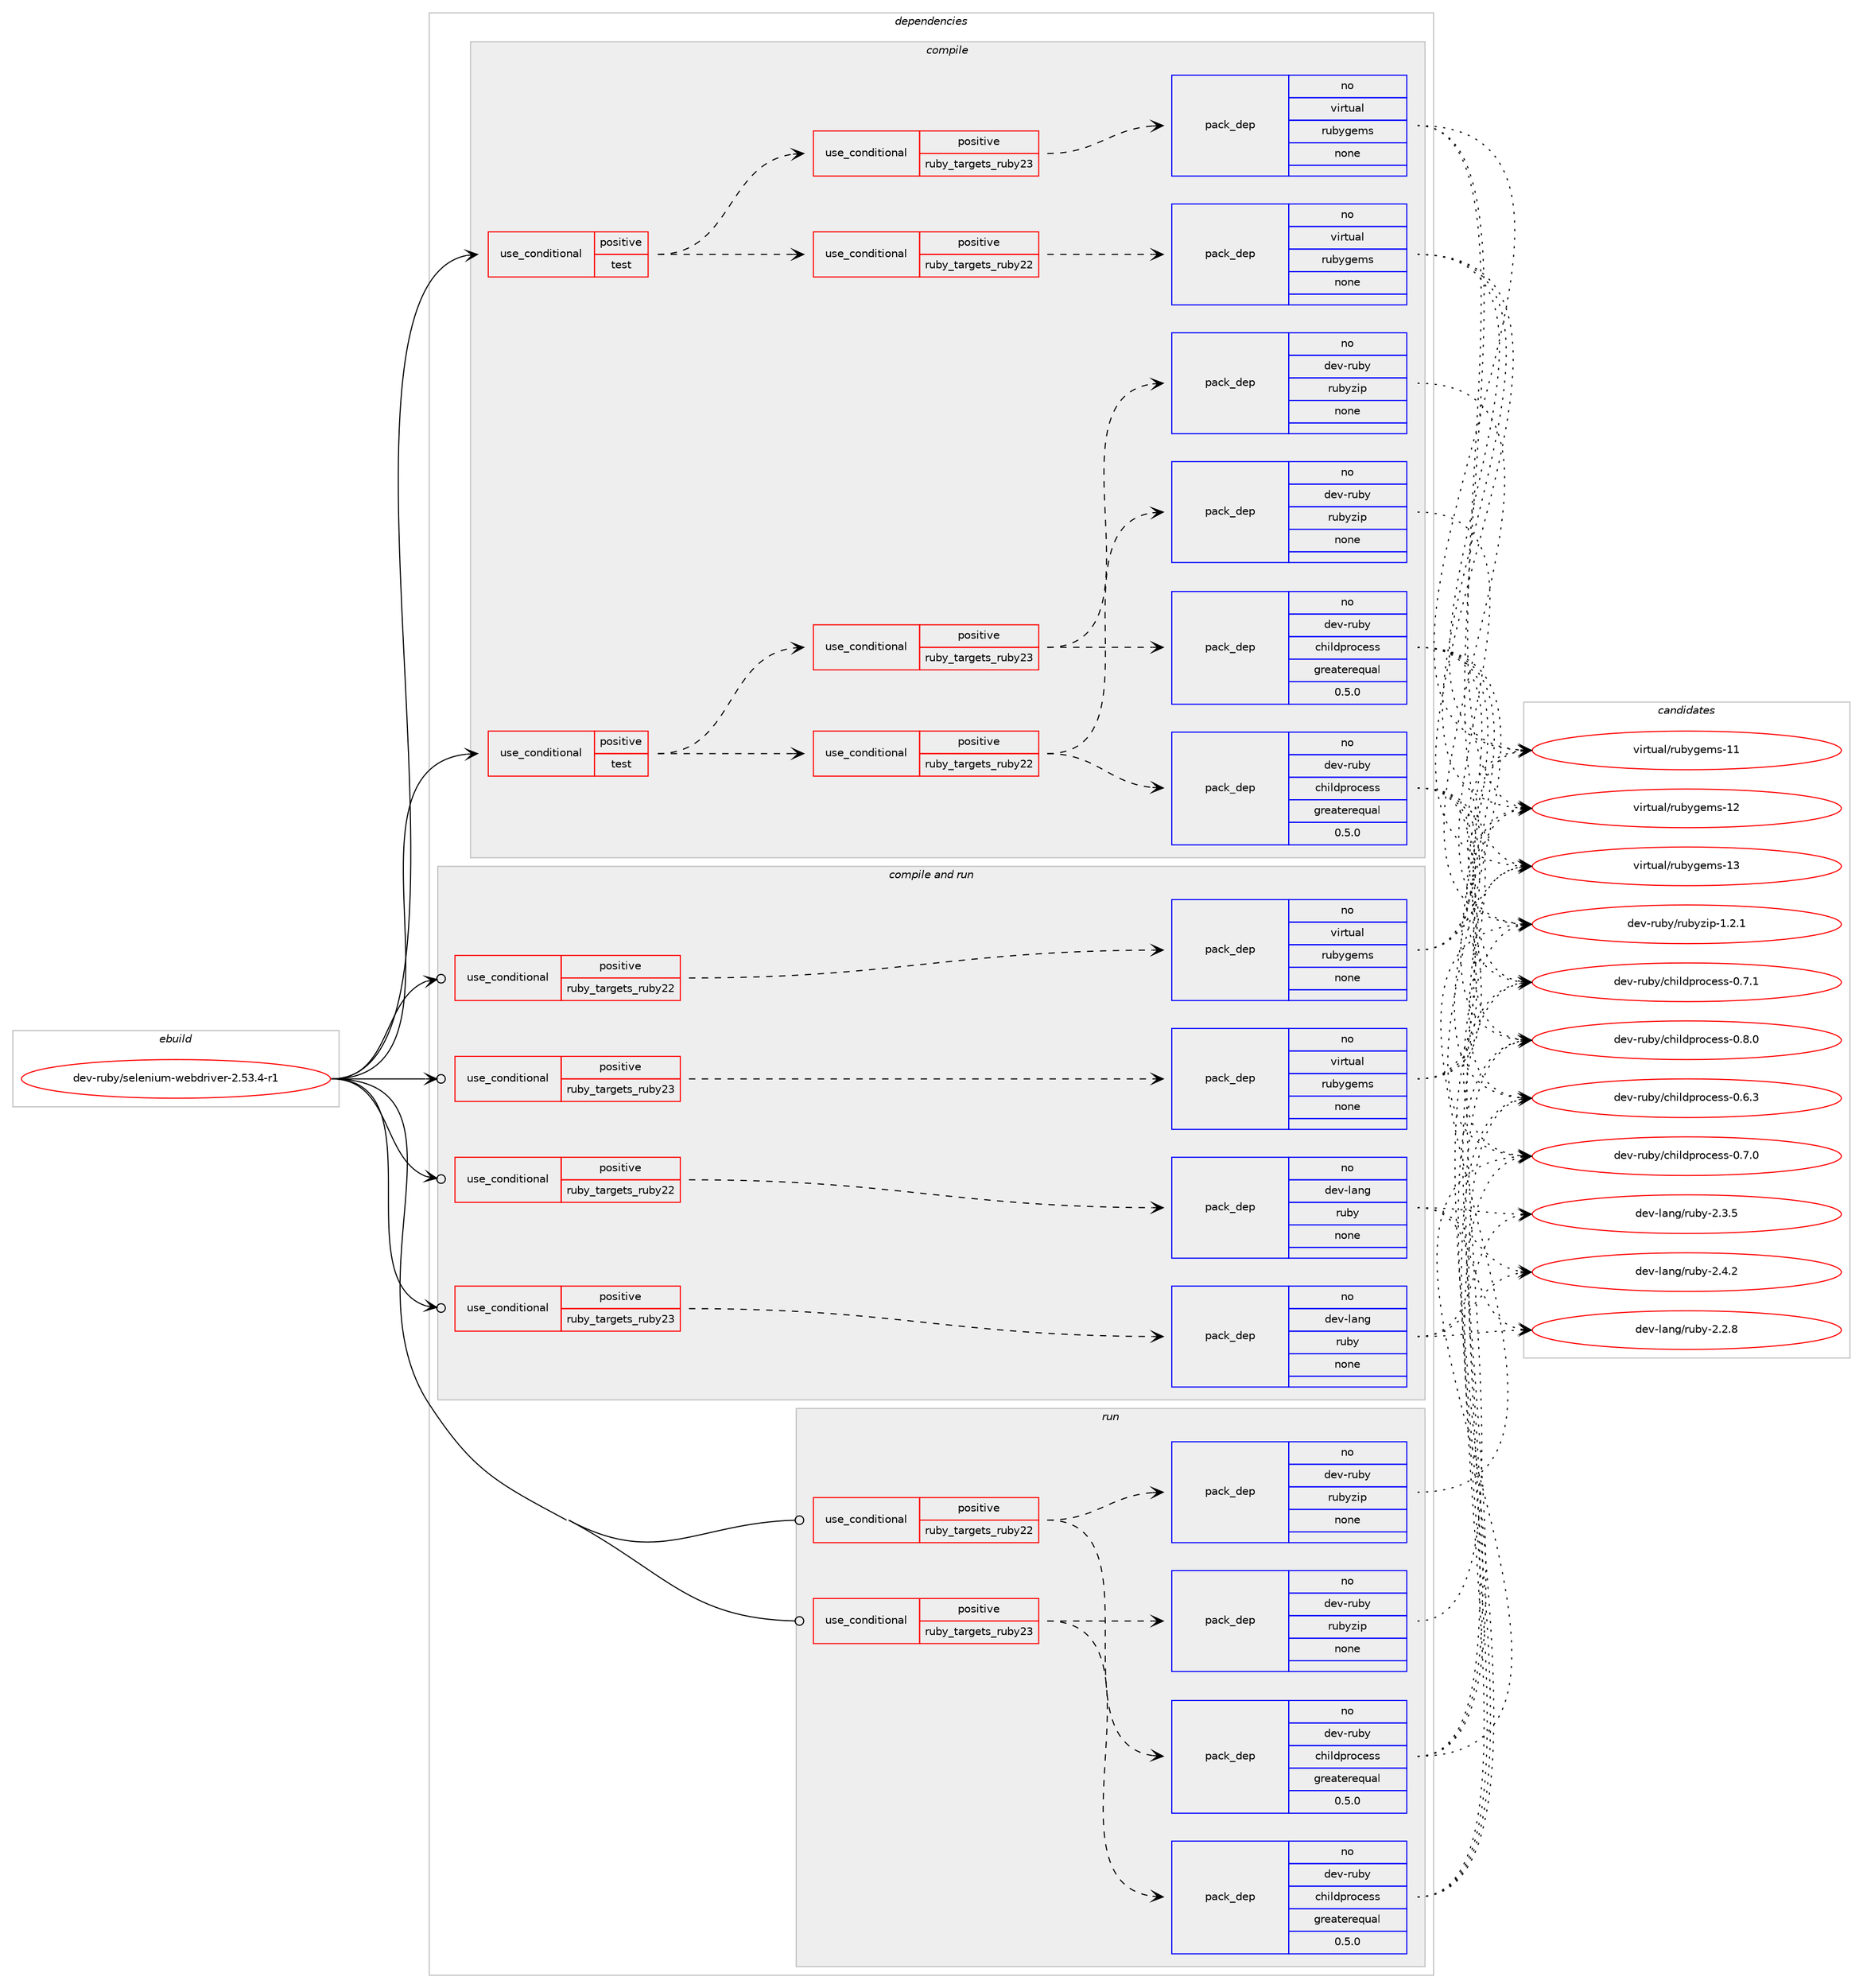 digraph prolog {

# *************
# Graph options
# *************

newrank=true;
concentrate=true;
compound=true;
graph [rankdir=LR,fontname=Helvetica,fontsize=10,ranksep=1.5];#, ranksep=2.5, nodesep=0.2];
edge  [arrowhead=vee];
node  [fontname=Helvetica,fontsize=10];

# **********
# The ebuild
# **********

subgraph cluster_leftcol {
color=gray;
rank=same;
label=<<i>ebuild</i>>;
id [label="dev-ruby/selenium-webdriver-2.53.4-r1", color=red, width=4, href="../dev-ruby/selenium-webdriver-2.53.4-r1.svg"];
}

# ****************
# The dependencies
# ****************

subgraph cluster_midcol {
color=gray;
label=<<i>dependencies</i>>;
subgraph cluster_compile {
fillcolor="#eeeeee";
style=filled;
label=<<i>compile</i>>;
subgraph cond72762 {
dependency270358 [label=<<TABLE BORDER="0" CELLBORDER="1" CELLSPACING="0" CELLPADDING="4"><TR><TD ROWSPAN="3" CELLPADDING="10">use_conditional</TD></TR><TR><TD>positive</TD></TR><TR><TD>test</TD></TR></TABLE>>, shape=none, color=red];
subgraph cond72763 {
dependency270359 [label=<<TABLE BORDER="0" CELLBORDER="1" CELLSPACING="0" CELLPADDING="4"><TR><TD ROWSPAN="3" CELLPADDING="10">use_conditional</TD></TR><TR><TD>positive</TD></TR><TR><TD>ruby_targets_ruby22</TD></TR></TABLE>>, shape=none, color=red];
subgraph pack193482 {
dependency270360 [label=<<TABLE BORDER="0" CELLBORDER="1" CELLSPACING="0" CELLPADDING="4" WIDTH="220"><TR><TD ROWSPAN="6" CELLPADDING="30">pack_dep</TD></TR><TR><TD WIDTH="110">no</TD></TR><TR><TD>dev-ruby</TD></TR><TR><TD>childprocess</TD></TR><TR><TD>greaterequal</TD></TR><TR><TD>0.5.0</TD></TR></TABLE>>, shape=none, color=blue];
}
dependency270359:e -> dependency270360:w [weight=20,style="dashed",arrowhead="vee"];
subgraph pack193483 {
dependency270361 [label=<<TABLE BORDER="0" CELLBORDER="1" CELLSPACING="0" CELLPADDING="4" WIDTH="220"><TR><TD ROWSPAN="6" CELLPADDING="30">pack_dep</TD></TR><TR><TD WIDTH="110">no</TD></TR><TR><TD>dev-ruby</TD></TR><TR><TD>rubyzip</TD></TR><TR><TD>none</TD></TR><TR><TD></TD></TR></TABLE>>, shape=none, color=blue];
}
dependency270359:e -> dependency270361:w [weight=20,style="dashed",arrowhead="vee"];
}
dependency270358:e -> dependency270359:w [weight=20,style="dashed",arrowhead="vee"];
subgraph cond72764 {
dependency270362 [label=<<TABLE BORDER="0" CELLBORDER="1" CELLSPACING="0" CELLPADDING="4"><TR><TD ROWSPAN="3" CELLPADDING="10">use_conditional</TD></TR><TR><TD>positive</TD></TR><TR><TD>ruby_targets_ruby23</TD></TR></TABLE>>, shape=none, color=red];
subgraph pack193484 {
dependency270363 [label=<<TABLE BORDER="0" CELLBORDER="1" CELLSPACING="0" CELLPADDING="4" WIDTH="220"><TR><TD ROWSPAN="6" CELLPADDING="30">pack_dep</TD></TR><TR><TD WIDTH="110">no</TD></TR><TR><TD>dev-ruby</TD></TR><TR><TD>childprocess</TD></TR><TR><TD>greaterequal</TD></TR><TR><TD>0.5.0</TD></TR></TABLE>>, shape=none, color=blue];
}
dependency270362:e -> dependency270363:w [weight=20,style="dashed",arrowhead="vee"];
subgraph pack193485 {
dependency270364 [label=<<TABLE BORDER="0" CELLBORDER="1" CELLSPACING="0" CELLPADDING="4" WIDTH="220"><TR><TD ROWSPAN="6" CELLPADDING="30">pack_dep</TD></TR><TR><TD WIDTH="110">no</TD></TR><TR><TD>dev-ruby</TD></TR><TR><TD>rubyzip</TD></TR><TR><TD>none</TD></TR><TR><TD></TD></TR></TABLE>>, shape=none, color=blue];
}
dependency270362:e -> dependency270364:w [weight=20,style="dashed",arrowhead="vee"];
}
dependency270358:e -> dependency270362:w [weight=20,style="dashed",arrowhead="vee"];
}
id:e -> dependency270358:w [weight=20,style="solid",arrowhead="vee"];
subgraph cond72765 {
dependency270365 [label=<<TABLE BORDER="0" CELLBORDER="1" CELLSPACING="0" CELLPADDING="4"><TR><TD ROWSPAN="3" CELLPADDING="10">use_conditional</TD></TR><TR><TD>positive</TD></TR><TR><TD>test</TD></TR></TABLE>>, shape=none, color=red];
subgraph cond72766 {
dependency270366 [label=<<TABLE BORDER="0" CELLBORDER="1" CELLSPACING="0" CELLPADDING="4"><TR><TD ROWSPAN="3" CELLPADDING="10">use_conditional</TD></TR><TR><TD>positive</TD></TR><TR><TD>ruby_targets_ruby22</TD></TR></TABLE>>, shape=none, color=red];
subgraph pack193486 {
dependency270367 [label=<<TABLE BORDER="0" CELLBORDER="1" CELLSPACING="0" CELLPADDING="4" WIDTH="220"><TR><TD ROWSPAN="6" CELLPADDING="30">pack_dep</TD></TR><TR><TD WIDTH="110">no</TD></TR><TR><TD>virtual</TD></TR><TR><TD>rubygems</TD></TR><TR><TD>none</TD></TR><TR><TD></TD></TR></TABLE>>, shape=none, color=blue];
}
dependency270366:e -> dependency270367:w [weight=20,style="dashed",arrowhead="vee"];
}
dependency270365:e -> dependency270366:w [weight=20,style="dashed",arrowhead="vee"];
subgraph cond72767 {
dependency270368 [label=<<TABLE BORDER="0" CELLBORDER="1" CELLSPACING="0" CELLPADDING="4"><TR><TD ROWSPAN="3" CELLPADDING="10">use_conditional</TD></TR><TR><TD>positive</TD></TR><TR><TD>ruby_targets_ruby23</TD></TR></TABLE>>, shape=none, color=red];
subgraph pack193487 {
dependency270369 [label=<<TABLE BORDER="0" CELLBORDER="1" CELLSPACING="0" CELLPADDING="4" WIDTH="220"><TR><TD ROWSPAN="6" CELLPADDING="30">pack_dep</TD></TR><TR><TD WIDTH="110">no</TD></TR><TR><TD>virtual</TD></TR><TR><TD>rubygems</TD></TR><TR><TD>none</TD></TR><TR><TD></TD></TR></TABLE>>, shape=none, color=blue];
}
dependency270368:e -> dependency270369:w [weight=20,style="dashed",arrowhead="vee"];
}
dependency270365:e -> dependency270368:w [weight=20,style="dashed",arrowhead="vee"];
}
id:e -> dependency270365:w [weight=20,style="solid",arrowhead="vee"];
}
subgraph cluster_compileandrun {
fillcolor="#eeeeee";
style=filled;
label=<<i>compile and run</i>>;
subgraph cond72768 {
dependency270370 [label=<<TABLE BORDER="0" CELLBORDER="1" CELLSPACING="0" CELLPADDING="4"><TR><TD ROWSPAN="3" CELLPADDING="10">use_conditional</TD></TR><TR><TD>positive</TD></TR><TR><TD>ruby_targets_ruby22</TD></TR></TABLE>>, shape=none, color=red];
subgraph pack193488 {
dependency270371 [label=<<TABLE BORDER="0" CELLBORDER="1" CELLSPACING="0" CELLPADDING="4" WIDTH="220"><TR><TD ROWSPAN="6" CELLPADDING="30">pack_dep</TD></TR><TR><TD WIDTH="110">no</TD></TR><TR><TD>dev-lang</TD></TR><TR><TD>ruby</TD></TR><TR><TD>none</TD></TR><TR><TD></TD></TR></TABLE>>, shape=none, color=blue];
}
dependency270370:e -> dependency270371:w [weight=20,style="dashed",arrowhead="vee"];
}
id:e -> dependency270370:w [weight=20,style="solid",arrowhead="odotvee"];
subgraph cond72769 {
dependency270372 [label=<<TABLE BORDER="0" CELLBORDER="1" CELLSPACING="0" CELLPADDING="4"><TR><TD ROWSPAN="3" CELLPADDING="10">use_conditional</TD></TR><TR><TD>positive</TD></TR><TR><TD>ruby_targets_ruby22</TD></TR></TABLE>>, shape=none, color=red];
subgraph pack193489 {
dependency270373 [label=<<TABLE BORDER="0" CELLBORDER="1" CELLSPACING="0" CELLPADDING="4" WIDTH="220"><TR><TD ROWSPAN="6" CELLPADDING="30">pack_dep</TD></TR><TR><TD WIDTH="110">no</TD></TR><TR><TD>virtual</TD></TR><TR><TD>rubygems</TD></TR><TR><TD>none</TD></TR><TR><TD></TD></TR></TABLE>>, shape=none, color=blue];
}
dependency270372:e -> dependency270373:w [weight=20,style="dashed",arrowhead="vee"];
}
id:e -> dependency270372:w [weight=20,style="solid",arrowhead="odotvee"];
subgraph cond72770 {
dependency270374 [label=<<TABLE BORDER="0" CELLBORDER="1" CELLSPACING="0" CELLPADDING="4"><TR><TD ROWSPAN="3" CELLPADDING="10">use_conditional</TD></TR><TR><TD>positive</TD></TR><TR><TD>ruby_targets_ruby23</TD></TR></TABLE>>, shape=none, color=red];
subgraph pack193490 {
dependency270375 [label=<<TABLE BORDER="0" CELLBORDER="1" CELLSPACING="0" CELLPADDING="4" WIDTH="220"><TR><TD ROWSPAN="6" CELLPADDING="30">pack_dep</TD></TR><TR><TD WIDTH="110">no</TD></TR><TR><TD>dev-lang</TD></TR><TR><TD>ruby</TD></TR><TR><TD>none</TD></TR><TR><TD></TD></TR></TABLE>>, shape=none, color=blue];
}
dependency270374:e -> dependency270375:w [weight=20,style="dashed",arrowhead="vee"];
}
id:e -> dependency270374:w [weight=20,style="solid",arrowhead="odotvee"];
subgraph cond72771 {
dependency270376 [label=<<TABLE BORDER="0" CELLBORDER="1" CELLSPACING="0" CELLPADDING="4"><TR><TD ROWSPAN="3" CELLPADDING="10">use_conditional</TD></TR><TR><TD>positive</TD></TR><TR><TD>ruby_targets_ruby23</TD></TR></TABLE>>, shape=none, color=red];
subgraph pack193491 {
dependency270377 [label=<<TABLE BORDER="0" CELLBORDER="1" CELLSPACING="0" CELLPADDING="4" WIDTH="220"><TR><TD ROWSPAN="6" CELLPADDING="30">pack_dep</TD></TR><TR><TD WIDTH="110">no</TD></TR><TR><TD>virtual</TD></TR><TR><TD>rubygems</TD></TR><TR><TD>none</TD></TR><TR><TD></TD></TR></TABLE>>, shape=none, color=blue];
}
dependency270376:e -> dependency270377:w [weight=20,style="dashed",arrowhead="vee"];
}
id:e -> dependency270376:w [weight=20,style="solid",arrowhead="odotvee"];
}
subgraph cluster_run {
fillcolor="#eeeeee";
style=filled;
label=<<i>run</i>>;
subgraph cond72772 {
dependency270378 [label=<<TABLE BORDER="0" CELLBORDER="1" CELLSPACING="0" CELLPADDING="4"><TR><TD ROWSPAN="3" CELLPADDING="10">use_conditional</TD></TR><TR><TD>positive</TD></TR><TR><TD>ruby_targets_ruby22</TD></TR></TABLE>>, shape=none, color=red];
subgraph pack193492 {
dependency270379 [label=<<TABLE BORDER="0" CELLBORDER="1" CELLSPACING="0" CELLPADDING="4" WIDTH="220"><TR><TD ROWSPAN="6" CELLPADDING="30">pack_dep</TD></TR><TR><TD WIDTH="110">no</TD></TR><TR><TD>dev-ruby</TD></TR><TR><TD>childprocess</TD></TR><TR><TD>greaterequal</TD></TR><TR><TD>0.5.0</TD></TR></TABLE>>, shape=none, color=blue];
}
dependency270378:e -> dependency270379:w [weight=20,style="dashed",arrowhead="vee"];
subgraph pack193493 {
dependency270380 [label=<<TABLE BORDER="0" CELLBORDER="1" CELLSPACING="0" CELLPADDING="4" WIDTH="220"><TR><TD ROWSPAN="6" CELLPADDING="30">pack_dep</TD></TR><TR><TD WIDTH="110">no</TD></TR><TR><TD>dev-ruby</TD></TR><TR><TD>rubyzip</TD></TR><TR><TD>none</TD></TR><TR><TD></TD></TR></TABLE>>, shape=none, color=blue];
}
dependency270378:e -> dependency270380:w [weight=20,style="dashed",arrowhead="vee"];
}
id:e -> dependency270378:w [weight=20,style="solid",arrowhead="odot"];
subgraph cond72773 {
dependency270381 [label=<<TABLE BORDER="0" CELLBORDER="1" CELLSPACING="0" CELLPADDING="4"><TR><TD ROWSPAN="3" CELLPADDING="10">use_conditional</TD></TR><TR><TD>positive</TD></TR><TR><TD>ruby_targets_ruby23</TD></TR></TABLE>>, shape=none, color=red];
subgraph pack193494 {
dependency270382 [label=<<TABLE BORDER="0" CELLBORDER="1" CELLSPACING="0" CELLPADDING="4" WIDTH="220"><TR><TD ROWSPAN="6" CELLPADDING="30">pack_dep</TD></TR><TR><TD WIDTH="110">no</TD></TR><TR><TD>dev-ruby</TD></TR><TR><TD>childprocess</TD></TR><TR><TD>greaterequal</TD></TR><TR><TD>0.5.0</TD></TR></TABLE>>, shape=none, color=blue];
}
dependency270381:e -> dependency270382:w [weight=20,style="dashed",arrowhead="vee"];
subgraph pack193495 {
dependency270383 [label=<<TABLE BORDER="0" CELLBORDER="1" CELLSPACING="0" CELLPADDING="4" WIDTH="220"><TR><TD ROWSPAN="6" CELLPADDING="30">pack_dep</TD></TR><TR><TD WIDTH="110">no</TD></TR><TR><TD>dev-ruby</TD></TR><TR><TD>rubyzip</TD></TR><TR><TD>none</TD></TR><TR><TD></TD></TR></TABLE>>, shape=none, color=blue];
}
dependency270381:e -> dependency270383:w [weight=20,style="dashed",arrowhead="vee"];
}
id:e -> dependency270381:w [weight=20,style="solid",arrowhead="odot"];
}
}

# **************
# The candidates
# **************

subgraph cluster_choices {
rank=same;
color=gray;
label=<<i>candidates</i>>;

subgraph choice193482 {
color=black;
nodesep=1;
choice1001011184511411798121479910410510810011211411199101115115454846544651 [label="dev-ruby/childprocess-0.6.3", color=red, width=4,href="../dev-ruby/childprocess-0.6.3.svg"];
choice1001011184511411798121479910410510810011211411199101115115454846554648 [label="dev-ruby/childprocess-0.7.0", color=red, width=4,href="../dev-ruby/childprocess-0.7.0.svg"];
choice1001011184511411798121479910410510810011211411199101115115454846554649 [label="dev-ruby/childprocess-0.7.1", color=red, width=4,href="../dev-ruby/childprocess-0.7.1.svg"];
choice1001011184511411798121479910410510810011211411199101115115454846564648 [label="dev-ruby/childprocess-0.8.0", color=red, width=4,href="../dev-ruby/childprocess-0.8.0.svg"];
dependency270360:e -> choice1001011184511411798121479910410510810011211411199101115115454846544651:w [style=dotted,weight="100"];
dependency270360:e -> choice1001011184511411798121479910410510810011211411199101115115454846554648:w [style=dotted,weight="100"];
dependency270360:e -> choice1001011184511411798121479910410510810011211411199101115115454846554649:w [style=dotted,weight="100"];
dependency270360:e -> choice1001011184511411798121479910410510810011211411199101115115454846564648:w [style=dotted,weight="100"];
}
subgraph choice193483 {
color=black;
nodesep=1;
choice10010111845114117981214711411798121122105112454946504649 [label="dev-ruby/rubyzip-1.2.1", color=red, width=4,href="../dev-ruby/rubyzip-1.2.1.svg"];
dependency270361:e -> choice10010111845114117981214711411798121122105112454946504649:w [style=dotted,weight="100"];
}
subgraph choice193484 {
color=black;
nodesep=1;
choice1001011184511411798121479910410510810011211411199101115115454846544651 [label="dev-ruby/childprocess-0.6.3", color=red, width=4,href="../dev-ruby/childprocess-0.6.3.svg"];
choice1001011184511411798121479910410510810011211411199101115115454846554648 [label="dev-ruby/childprocess-0.7.0", color=red, width=4,href="../dev-ruby/childprocess-0.7.0.svg"];
choice1001011184511411798121479910410510810011211411199101115115454846554649 [label="dev-ruby/childprocess-0.7.1", color=red, width=4,href="../dev-ruby/childprocess-0.7.1.svg"];
choice1001011184511411798121479910410510810011211411199101115115454846564648 [label="dev-ruby/childprocess-0.8.0", color=red, width=4,href="../dev-ruby/childprocess-0.8.0.svg"];
dependency270363:e -> choice1001011184511411798121479910410510810011211411199101115115454846544651:w [style=dotted,weight="100"];
dependency270363:e -> choice1001011184511411798121479910410510810011211411199101115115454846554648:w [style=dotted,weight="100"];
dependency270363:e -> choice1001011184511411798121479910410510810011211411199101115115454846554649:w [style=dotted,weight="100"];
dependency270363:e -> choice1001011184511411798121479910410510810011211411199101115115454846564648:w [style=dotted,weight="100"];
}
subgraph choice193485 {
color=black;
nodesep=1;
choice10010111845114117981214711411798121122105112454946504649 [label="dev-ruby/rubyzip-1.2.1", color=red, width=4,href="../dev-ruby/rubyzip-1.2.1.svg"];
dependency270364:e -> choice10010111845114117981214711411798121122105112454946504649:w [style=dotted,weight="100"];
}
subgraph choice193486 {
color=black;
nodesep=1;
choice118105114116117971084711411798121103101109115454949 [label="virtual/rubygems-11", color=red, width=4,href="../virtual/rubygems-11.svg"];
choice118105114116117971084711411798121103101109115454950 [label="virtual/rubygems-12", color=red, width=4,href="../virtual/rubygems-12.svg"];
choice118105114116117971084711411798121103101109115454951 [label="virtual/rubygems-13", color=red, width=4,href="../virtual/rubygems-13.svg"];
dependency270367:e -> choice118105114116117971084711411798121103101109115454949:w [style=dotted,weight="100"];
dependency270367:e -> choice118105114116117971084711411798121103101109115454950:w [style=dotted,weight="100"];
dependency270367:e -> choice118105114116117971084711411798121103101109115454951:w [style=dotted,weight="100"];
}
subgraph choice193487 {
color=black;
nodesep=1;
choice118105114116117971084711411798121103101109115454949 [label="virtual/rubygems-11", color=red, width=4,href="../virtual/rubygems-11.svg"];
choice118105114116117971084711411798121103101109115454950 [label="virtual/rubygems-12", color=red, width=4,href="../virtual/rubygems-12.svg"];
choice118105114116117971084711411798121103101109115454951 [label="virtual/rubygems-13", color=red, width=4,href="../virtual/rubygems-13.svg"];
dependency270369:e -> choice118105114116117971084711411798121103101109115454949:w [style=dotted,weight="100"];
dependency270369:e -> choice118105114116117971084711411798121103101109115454950:w [style=dotted,weight="100"];
dependency270369:e -> choice118105114116117971084711411798121103101109115454951:w [style=dotted,weight="100"];
}
subgraph choice193488 {
color=black;
nodesep=1;
choice10010111845108971101034711411798121455046504656 [label="dev-lang/ruby-2.2.8", color=red, width=4,href="../dev-lang/ruby-2.2.8.svg"];
choice10010111845108971101034711411798121455046514653 [label="dev-lang/ruby-2.3.5", color=red, width=4,href="../dev-lang/ruby-2.3.5.svg"];
choice10010111845108971101034711411798121455046524650 [label="dev-lang/ruby-2.4.2", color=red, width=4,href="../dev-lang/ruby-2.4.2.svg"];
dependency270371:e -> choice10010111845108971101034711411798121455046504656:w [style=dotted,weight="100"];
dependency270371:e -> choice10010111845108971101034711411798121455046514653:w [style=dotted,weight="100"];
dependency270371:e -> choice10010111845108971101034711411798121455046524650:w [style=dotted,weight="100"];
}
subgraph choice193489 {
color=black;
nodesep=1;
choice118105114116117971084711411798121103101109115454949 [label="virtual/rubygems-11", color=red, width=4,href="../virtual/rubygems-11.svg"];
choice118105114116117971084711411798121103101109115454950 [label="virtual/rubygems-12", color=red, width=4,href="../virtual/rubygems-12.svg"];
choice118105114116117971084711411798121103101109115454951 [label="virtual/rubygems-13", color=red, width=4,href="../virtual/rubygems-13.svg"];
dependency270373:e -> choice118105114116117971084711411798121103101109115454949:w [style=dotted,weight="100"];
dependency270373:e -> choice118105114116117971084711411798121103101109115454950:w [style=dotted,weight="100"];
dependency270373:e -> choice118105114116117971084711411798121103101109115454951:w [style=dotted,weight="100"];
}
subgraph choice193490 {
color=black;
nodesep=1;
choice10010111845108971101034711411798121455046504656 [label="dev-lang/ruby-2.2.8", color=red, width=4,href="../dev-lang/ruby-2.2.8.svg"];
choice10010111845108971101034711411798121455046514653 [label="dev-lang/ruby-2.3.5", color=red, width=4,href="../dev-lang/ruby-2.3.5.svg"];
choice10010111845108971101034711411798121455046524650 [label="dev-lang/ruby-2.4.2", color=red, width=4,href="../dev-lang/ruby-2.4.2.svg"];
dependency270375:e -> choice10010111845108971101034711411798121455046504656:w [style=dotted,weight="100"];
dependency270375:e -> choice10010111845108971101034711411798121455046514653:w [style=dotted,weight="100"];
dependency270375:e -> choice10010111845108971101034711411798121455046524650:w [style=dotted,weight="100"];
}
subgraph choice193491 {
color=black;
nodesep=1;
choice118105114116117971084711411798121103101109115454949 [label="virtual/rubygems-11", color=red, width=4,href="../virtual/rubygems-11.svg"];
choice118105114116117971084711411798121103101109115454950 [label="virtual/rubygems-12", color=red, width=4,href="../virtual/rubygems-12.svg"];
choice118105114116117971084711411798121103101109115454951 [label="virtual/rubygems-13", color=red, width=4,href="../virtual/rubygems-13.svg"];
dependency270377:e -> choice118105114116117971084711411798121103101109115454949:w [style=dotted,weight="100"];
dependency270377:e -> choice118105114116117971084711411798121103101109115454950:w [style=dotted,weight="100"];
dependency270377:e -> choice118105114116117971084711411798121103101109115454951:w [style=dotted,weight="100"];
}
subgraph choice193492 {
color=black;
nodesep=1;
choice1001011184511411798121479910410510810011211411199101115115454846544651 [label="dev-ruby/childprocess-0.6.3", color=red, width=4,href="../dev-ruby/childprocess-0.6.3.svg"];
choice1001011184511411798121479910410510810011211411199101115115454846554648 [label="dev-ruby/childprocess-0.7.0", color=red, width=4,href="../dev-ruby/childprocess-0.7.0.svg"];
choice1001011184511411798121479910410510810011211411199101115115454846554649 [label="dev-ruby/childprocess-0.7.1", color=red, width=4,href="../dev-ruby/childprocess-0.7.1.svg"];
choice1001011184511411798121479910410510810011211411199101115115454846564648 [label="dev-ruby/childprocess-0.8.0", color=red, width=4,href="../dev-ruby/childprocess-0.8.0.svg"];
dependency270379:e -> choice1001011184511411798121479910410510810011211411199101115115454846544651:w [style=dotted,weight="100"];
dependency270379:e -> choice1001011184511411798121479910410510810011211411199101115115454846554648:w [style=dotted,weight="100"];
dependency270379:e -> choice1001011184511411798121479910410510810011211411199101115115454846554649:w [style=dotted,weight="100"];
dependency270379:e -> choice1001011184511411798121479910410510810011211411199101115115454846564648:w [style=dotted,weight="100"];
}
subgraph choice193493 {
color=black;
nodesep=1;
choice10010111845114117981214711411798121122105112454946504649 [label="dev-ruby/rubyzip-1.2.1", color=red, width=4,href="../dev-ruby/rubyzip-1.2.1.svg"];
dependency270380:e -> choice10010111845114117981214711411798121122105112454946504649:w [style=dotted,weight="100"];
}
subgraph choice193494 {
color=black;
nodesep=1;
choice1001011184511411798121479910410510810011211411199101115115454846544651 [label="dev-ruby/childprocess-0.6.3", color=red, width=4,href="../dev-ruby/childprocess-0.6.3.svg"];
choice1001011184511411798121479910410510810011211411199101115115454846554648 [label="dev-ruby/childprocess-0.7.0", color=red, width=4,href="../dev-ruby/childprocess-0.7.0.svg"];
choice1001011184511411798121479910410510810011211411199101115115454846554649 [label="dev-ruby/childprocess-0.7.1", color=red, width=4,href="../dev-ruby/childprocess-0.7.1.svg"];
choice1001011184511411798121479910410510810011211411199101115115454846564648 [label="dev-ruby/childprocess-0.8.0", color=red, width=4,href="../dev-ruby/childprocess-0.8.0.svg"];
dependency270382:e -> choice1001011184511411798121479910410510810011211411199101115115454846544651:w [style=dotted,weight="100"];
dependency270382:e -> choice1001011184511411798121479910410510810011211411199101115115454846554648:w [style=dotted,weight="100"];
dependency270382:e -> choice1001011184511411798121479910410510810011211411199101115115454846554649:w [style=dotted,weight="100"];
dependency270382:e -> choice1001011184511411798121479910410510810011211411199101115115454846564648:w [style=dotted,weight="100"];
}
subgraph choice193495 {
color=black;
nodesep=1;
choice10010111845114117981214711411798121122105112454946504649 [label="dev-ruby/rubyzip-1.2.1", color=red, width=4,href="../dev-ruby/rubyzip-1.2.1.svg"];
dependency270383:e -> choice10010111845114117981214711411798121122105112454946504649:w [style=dotted,weight="100"];
}
}

}
